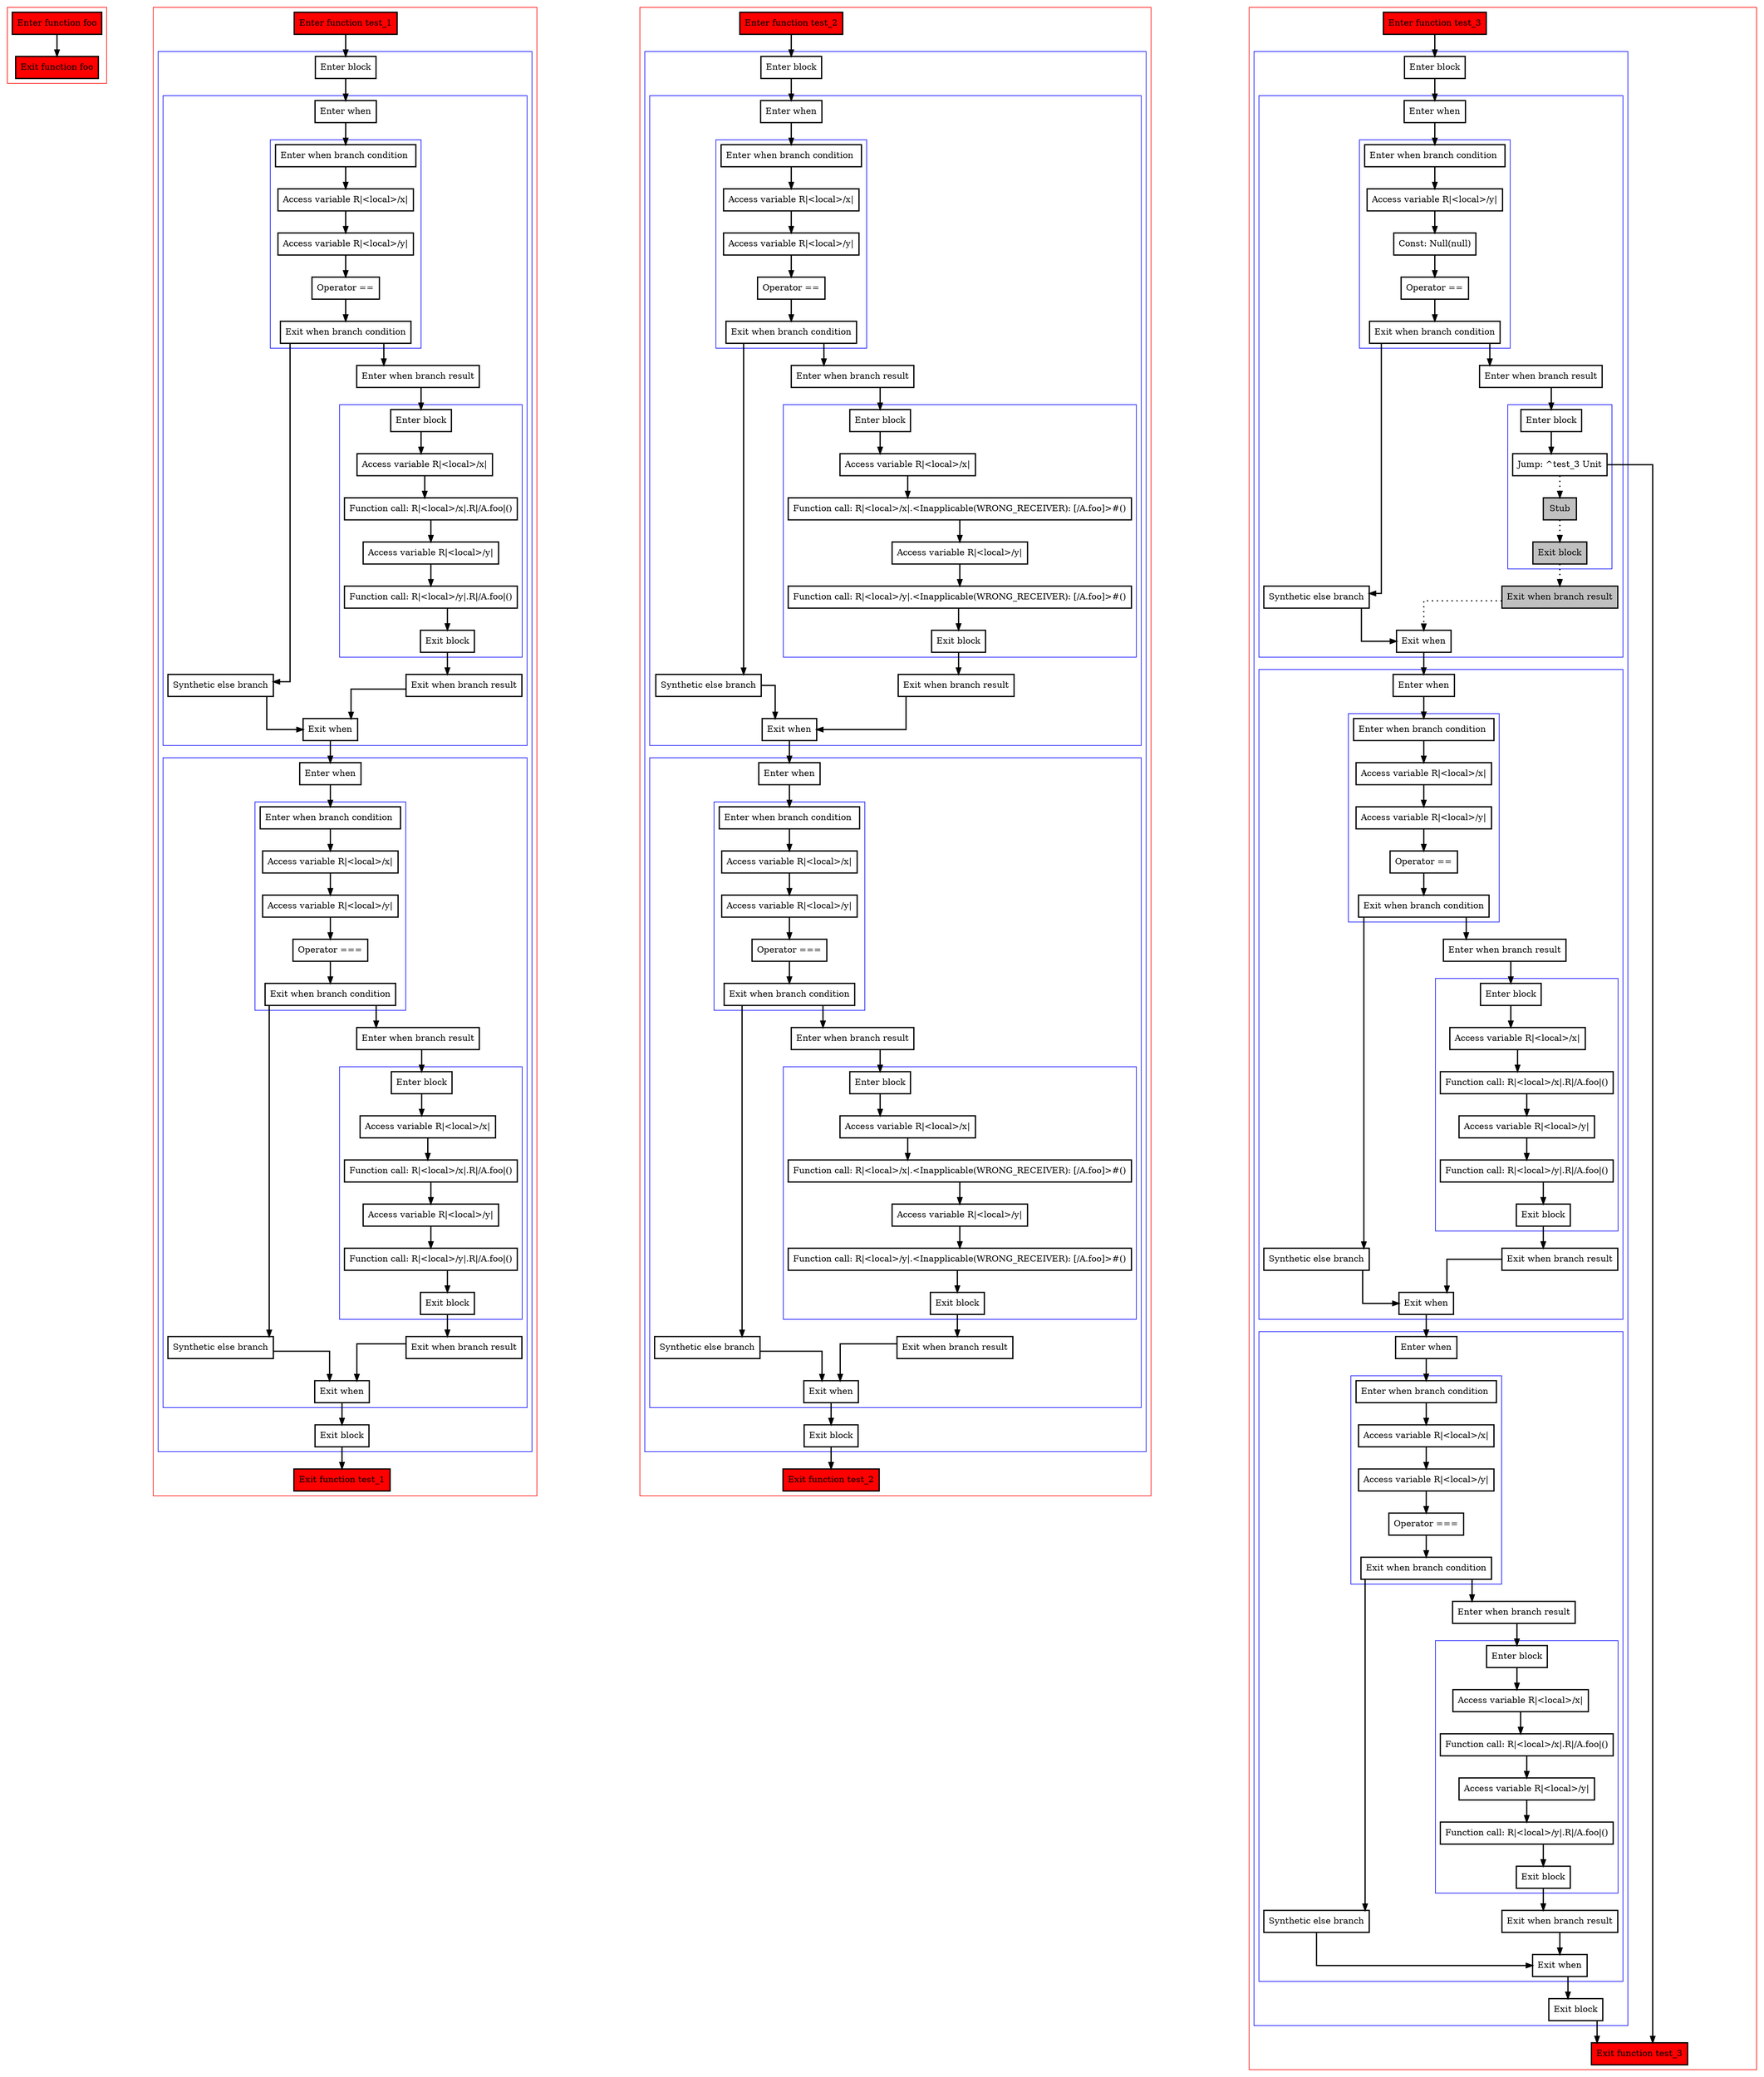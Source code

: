 digraph equalsAndIdentity_kt {
  graph [splines=ortho nodesep=3]
  node [shape=box penwidth=2]
  edge [penwidth=2]

  subgraph cluster_0 {
    color=red
    0 [label="Enter function foo" style="filled" fillcolor=red];
    1 [label="Exit function foo" style="filled" fillcolor=red];
  }

  0 -> {1};

  subgraph cluster_1 {
    color=red
    2 [label="Enter function test_1" style="filled" fillcolor=red];
    subgraph cluster_2 {
      color=blue
      3 [label="Enter block"];
      subgraph cluster_3 {
        color=blue
        4 [label="Enter when"];
        subgraph cluster_4 {
          color=blue
          5 [label="Enter when branch condition "];
          6 [label="Access variable R|<local>/x|"];
          7 [label="Access variable R|<local>/y|"];
          8 [label="Operator =="];
          9 [label="Exit when branch condition"];
        }
        10 [label="Synthetic else branch"];
        11 [label="Enter when branch result"];
        subgraph cluster_5 {
          color=blue
          12 [label="Enter block"];
          13 [label="Access variable R|<local>/x|"];
          14 [label="Function call: R|<local>/x|.R|/A.foo|()"];
          15 [label="Access variable R|<local>/y|"];
          16 [label="Function call: R|<local>/y|.R|/A.foo|()"];
          17 [label="Exit block"];
        }
        18 [label="Exit when branch result"];
        19 [label="Exit when"];
      }
      subgraph cluster_6 {
        color=blue
        20 [label="Enter when"];
        subgraph cluster_7 {
          color=blue
          21 [label="Enter when branch condition "];
          22 [label="Access variable R|<local>/x|"];
          23 [label="Access variable R|<local>/y|"];
          24 [label="Operator ==="];
          25 [label="Exit when branch condition"];
        }
        26 [label="Synthetic else branch"];
        27 [label="Enter when branch result"];
        subgraph cluster_8 {
          color=blue
          28 [label="Enter block"];
          29 [label="Access variable R|<local>/x|"];
          30 [label="Function call: R|<local>/x|.R|/A.foo|()"];
          31 [label="Access variable R|<local>/y|"];
          32 [label="Function call: R|<local>/y|.R|/A.foo|()"];
          33 [label="Exit block"];
        }
        34 [label="Exit when branch result"];
        35 [label="Exit when"];
      }
      36 [label="Exit block"];
    }
    37 [label="Exit function test_1" style="filled" fillcolor=red];
  }

  2 -> {3};
  3 -> {4};
  4 -> {5};
  5 -> {6};
  6 -> {7};
  7 -> {8};
  8 -> {9};
  9 -> {11 10};
  10 -> {19};
  11 -> {12};
  12 -> {13};
  13 -> {14};
  14 -> {15};
  15 -> {16};
  16 -> {17};
  17 -> {18};
  18 -> {19};
  19 -> {20};
  20 -> {21};
  21 -> {22};
  22 -> {23};
  23 -> {24};
  24 -> {25};
  25 -> {27 26};
  26 -> {35};
  27 -> {28};
  28 -> {29};
  29 -> {30};
  30 -> {31};
  31 -> {32};
  32 -> {33};
  33 -> {34};
  34 -> {35};
  35 -> {36};
  36 -> {37};

  subgraph cluster_9 {
    color=red
    38 [label="Enter function test_2" style="filled" fillcolor=red];
    subgraph cluster_10 {
      color=blue
      39 [label="Enter block"];
      subgraph cluster_11 {
        color=blue
        40 [label="Enter when"];
        subgraph cluster_12 {
          color=blue
          41 [label="Enter when branch condition "];
          42 [label="Access variable R|<local>/x|"];
          43 [label="Access variable R|<local>/y|"];
          44 [label="Operator =="];
          45 [label="Exit when branch condition"];
        }
        46 [label="Synthetic else branch"];
        47 [label="Enter when branch result"];
        subgraph cluster_13 {
          color=blue
          48 [label="Enter block"];
          49 [label="Access variable R|<local>/x|"];
          50 [label="Function call: R|<local>/x|.<Inapplicable(WRONG_RECEIVER): [/A.foo]>#()"];
          51 [label="Access variable R|<local>/y|"];
          52 [label="Function call: R|<local>/y|.<Inapplicable(WRONG_RECEIVER): [/A.foo]>#()"];
          53 [label="Exit block"];
        }
        54 [label="Exit when branch result"];
        55 [label="Exit when"];
      }
      subgraph cluster_14 {
        color=blue
        56 [label="Enter when"];
        subgraph cluster_15 {
          color=blue
          57 [label="Enter when branch condition "];
          58 [label="Access variable R|<local>/x|"];
          59 [label="Access variable R|<local>/y|"];
          60 [label="Operator ==="];
          61 [label="Exit when branch condition"];
        }
        62 [label="Synthetic else branch"];
        63 [label="Enter when branch result"];
        subgraph cluster_16 {
          color=blue
          64 [label="Enter block"];
          65 [label="Access variable R|<local>/x|"];
          66 [label="Function call: R|<local>/x|.<Inapplicable(WRONG_RECEIVER): [/A.foo]>#()"];
          67 [label="Access variable R|<local>/y|"];
          68 [label="Function call: R|<local>/y|.<Inapplicable(WRONG_RECEIVER): [/A.foo]>#()"];
          69 [label="Exit block"];
        }
        70 [label="Exit when branch result"];
        71 [label="Exit when"];
      }
      72 [label="Exit block"];
    }
    73 [label="Exit function test_2" style="filled" fillcolor=red];
  }

  38 -> {39};
  39 -> {40};
  40 -> {41};
  41 -> {42};
  42 -> {43};
  43 -> {44};
  44 -> {45};
  45 -> {47 46};
  46 -> {55};
  47 -> {48};
  48 -> {49};
  49 -> {50};
  50 -> {51};
  51 -> {52};
  52 -> {53};
  53 -> {54};
  54 -> {55};
  55 -> {56};
  56 -> {57};
  57 -> {58};
  58 -> {59};
  59 -> {60};
  60 -> {61};
  61 -> {63 62};
  62 -> {71};
  63 -> {64};
  64 -> {65};
  65 -> {66};
  66 -> {67};
  67 -> {68};
  68 -> {69};
  69 -> {70};
  70 -> {71};
  71 -> {72};
  72 -> {73};

  subgraph cluster_17 {
    color=red
    74 [label="Enter function test_3" style="filled" fillcolor=red];
    subgraph cluster_18 {
      color=blue
      75 [label="Enter block"];
      subgraph cluster_19 {
        color=blue
        76 [label="Enter when"];
        subgraph cluster_20 {
          color=blue
          77 [label="Enter when branch condition "];
          78 [label="Access variable R|<local>/y|"];
          79 [label="Const: Null(null)"];
          80 [label="Operator =="];
          81 [label="Exit when branch condition"];
        }
        82 [label="Synthetic else branch"];
        83 [label="Enter when branch result"];
        subgraph cluster_21 {
          color=blue
          84 [label="Enter block"];
          85 [label="Jump: ^test_3 Unit"];
          86 [label="Stub" style="filled" fillcolor=gray];
          87 [label="Exit block" style="filled" fillcolor=gray];
        }
        88 [label="Exit when branch result" style="filled" fillcolor=gray];
        89 [label="Exit when"];
      }
      subgraph cluster_22 {
        color=blue
        90 [label="Enter when"];
        subgraph cluster_23 {
          color=blue
          91 [label="Enter when branch condition "];
          92 [label="Access variable R|<local>/x|"];
          93 [label="Access variable R|<local>/y|"];
          94 [label="Operator =="];
          95 [label="Exit when branch condition"];
        }
        96 [label="Synthetic else branch"];
        97 [label="Enter when branch result"];
        subgraph cluster_24 {
          color=blue
          98 [label="Enter block"];
          99 [label="Access variable R|<local>/x|"];
          100 [label="Function call: R|<local>/x|.R|/A.foo|()"];
          101 [label="Access variable R|<local>/y|"];
          102 [label="Function call: R|<local>/y|.R|/A.foo|()"];
          103 [label="Exit block"];
        }
        104 [label="Exit when branch result"];
        105 [label="Exit when"];
      }
      subgraph cluster_25 {
        color=blue
        106 [label="Enter when"];
        subgraph cluster_26 {
          color=blue
          107 [label="Enter when branch condition "];
          108 [label="Access variable R|<local>/x|"];
          109 [label="Access variable R|<local>/y|"];
          110 [label="Operator ==="];
          111 [label="Exit when branch condition"];
        }
        112 [label="Synthetic else branch"];
        113 [label="Enter when branch result"];
        subgraph cluster_27 {
          color=blue
          114 [label="Enter block"];
          115 [label="Access variable R|<local>/x|"];
          116 [label="Function call: R|<local>/x|.R|/A.foo|()"];
          117 [label="Access variable R|<local>/y|"];
          118 [label="Function call: R|<local>/y|.R|/A.foo|()"];
          119 [label="Exit block"];
        }
        120 [label="Exit when branch result"];
        121 [label="Exit when"];
      }
      122 [label="Exit block"];
    }
    123 [label="Exit function test_3" style="filled" fillcolor=red];
  }

  74 -> {75};
  75 -> {76};
  76 -> {77};
  77 -> {78};
  78 -> {79};
  79 -> {80};
  80 -> {81};
  81 -> {83 82};
  82 -> {89};
  83 -> {84};
  84 -> {85};
  85 -> {123};
  85 -> {86} [style=dotted];
  86 -> {87} [style=dotted];
  87 -> {88} [style=dotted];
  88 -> {89} [style=dotted];
  89 -> {90};
  90 -> {91};
  91 -> {92};
  92 -> {93};
  93 -> {94};
  94 -> {95};
  95 -> {97 96};
  96 -> {105};
  97 -> {98};
  98 -> {99};
  99 -> {100};
  100 -> {101};
  101 -> {102};
  102 -> {103};
  103 -> {104};
  104 -> {105};
  105 -> {106};
  106 -> {107};
  107 -> {108};
  108 -> {109};
  109 -> {110};
  110 -> {111};
  111 -> {113 112};
  112 -> {121};
  113 -> {114};
  114 -> {115};
  115 -> {116};
  116 -> {117};
  117 -> {118};
  118 -> {119};
  119 -> {120};
  120 -> {121};
  121 -> {122};
  122 -> {123};

}
